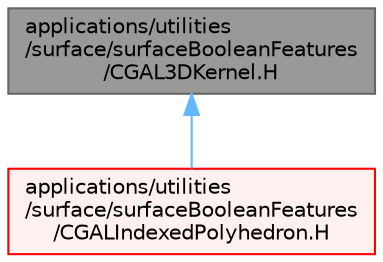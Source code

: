 digraph "applications/utilities/surface/surfaceBooleanFeatures/CGAL3DKernel.H"
{
 // LATEX_PDF_SIZE
  bgcolor="transparent";
  edge [fontname=Helvetica,fontsize=10,labelfontname=Helvetica,labelfontsize=10];
  node [fontname=Helvetica,fontsize=10,shape=box,height=0.2,width=0.4];
  Node1 [id="Node000001",label="applications/utilities\l/surface/surfaceBooleanFeatures\l/CGAL3DKernel.H",height=0.2,width=0.4,color="gray40", fillcolor="grey60", style="filled", fontcolor="black",tooltip="A typedef for selecting inexact (faster) or exact (slower) 3D model."];
  Node1 -> Node2 [id="edge1_Node000001_Node000002",dir="back",color="steelblue1",style="solid",tooltip=" "];
  Node2 [id="Node000002",label="applications/utilities\l/surface/surfaceBooleanFeatures\l/CGALIndexedPolyhedron.H",height=0.2,width=0.4,color="red", fillcolor="#FFF0F0", style="filled",URL="$CGALIndexedPolyhedron_8H.html",tooltip="CGAL data structures used for triSurface handling."];
}

